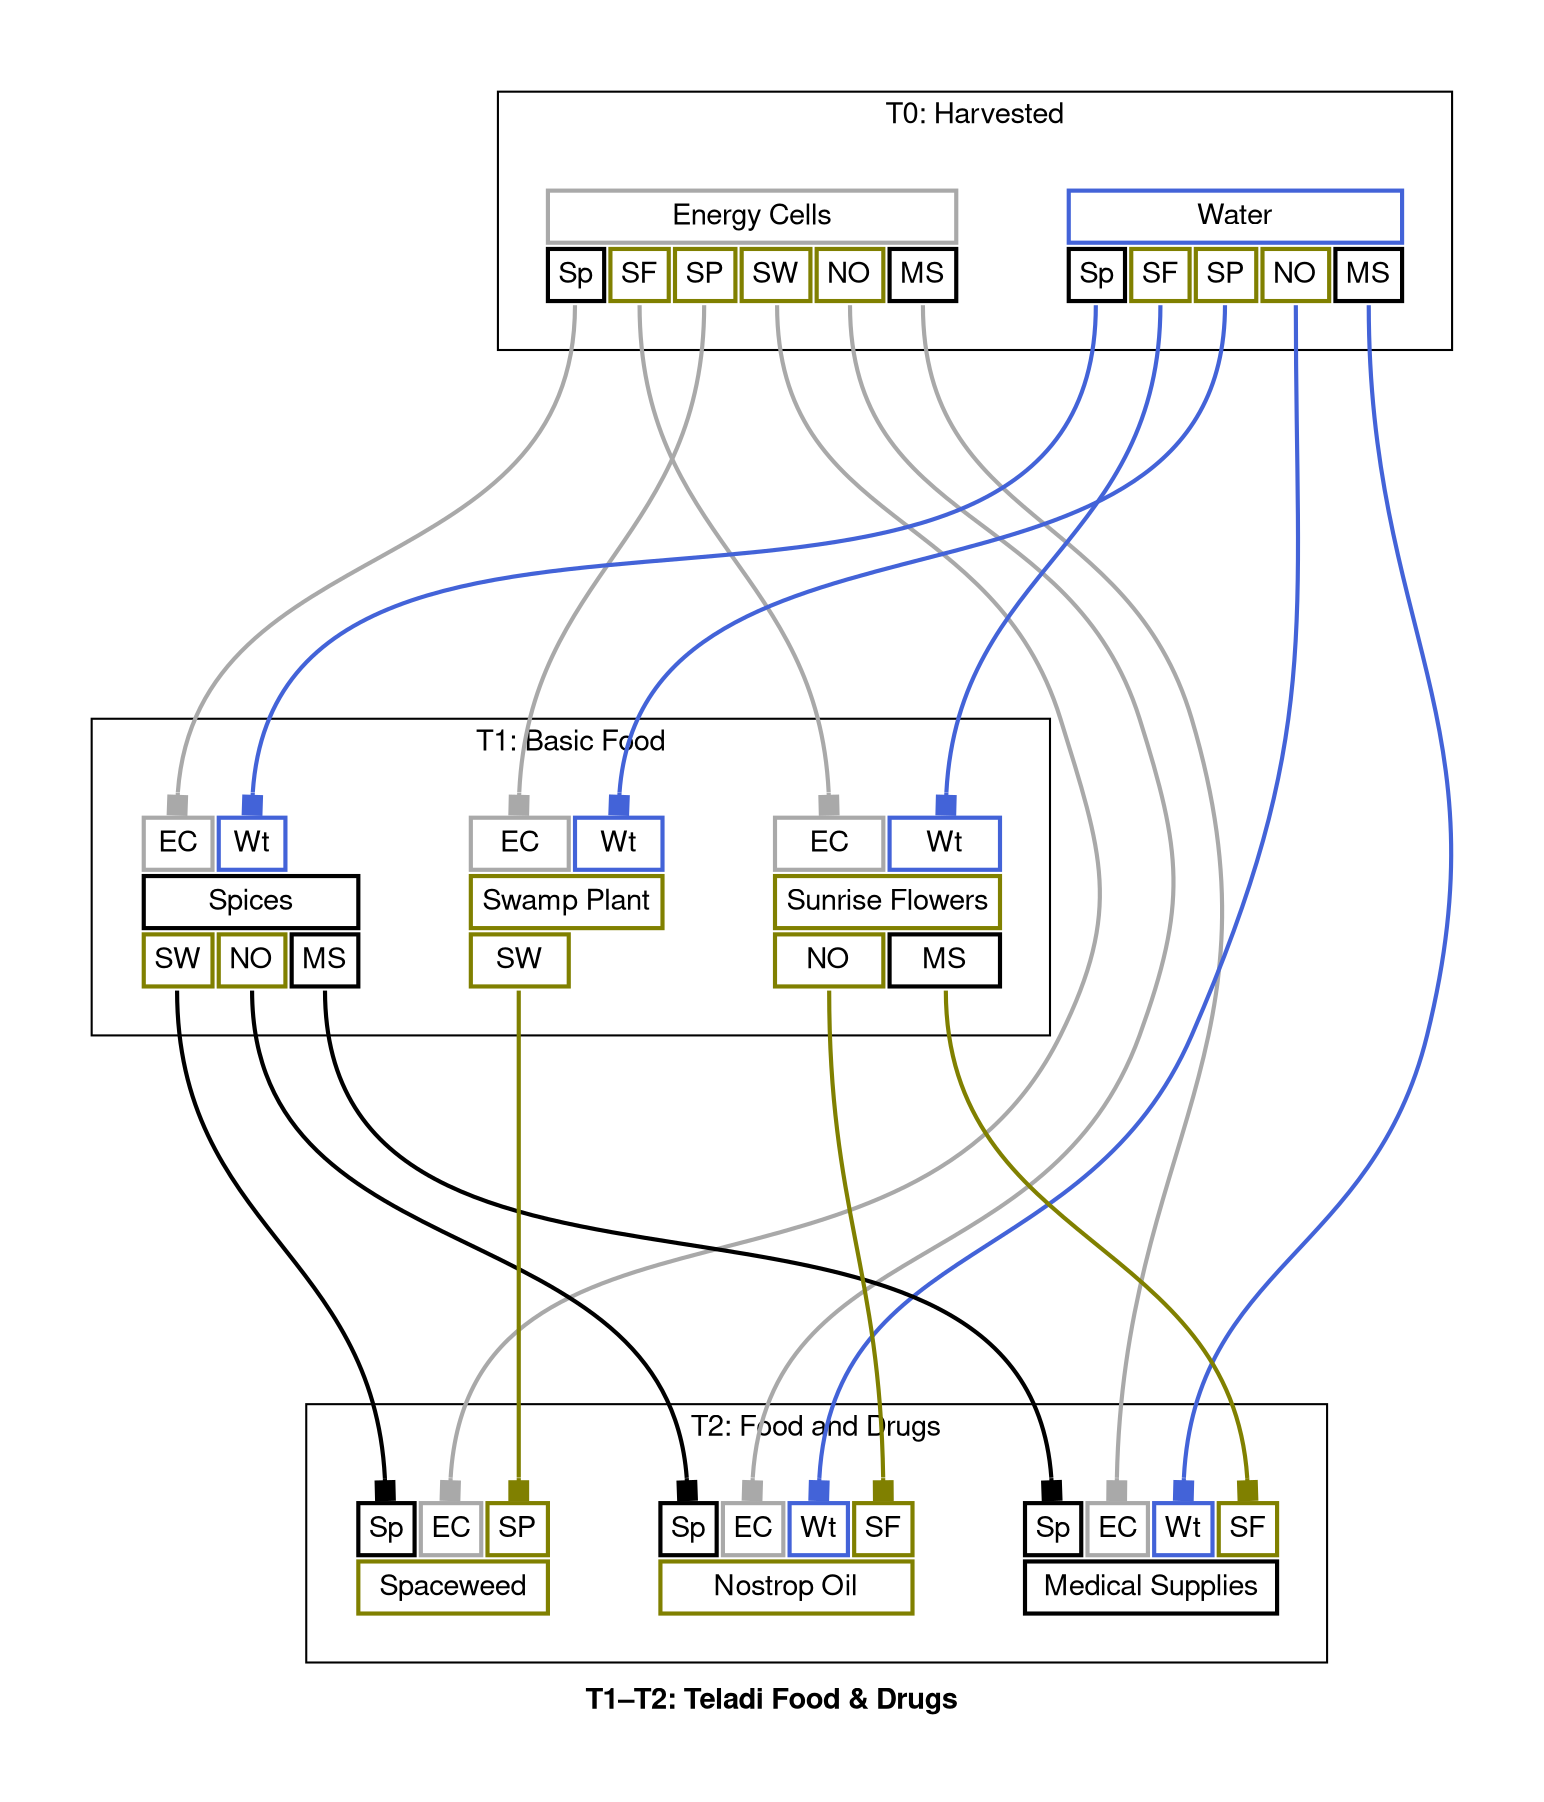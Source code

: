 digraph "X4 Economy" {
	edge [arrowType=normal]
	compound=true fontname="Helvetica,Arial,sans-serif"
	label=<<b>T1–T2: Teladi Food &amp; Drugs</b>>
	graph [nodesep=0.3 pad=0.5 ranksep=3]
	node [color=slategray1 fontname="Helvetica,Arial,sans-serif" margin=0.2 penwidth=2.0 shape=plaintext]
	edge [arrowhead=normal arrowsize=1.0 fontname="Helvetica,Arial,sans-serif" headport=n penwidth=2.0 tailport=s]
	subgraph 0 {
		cluster=true label="T0: Harvested"
		energy_cells [label=<<table border="0" cellborder="2" cellpadding="4" cellspacing="1" fixedsize="false" id="energy_cells" port="output">
  
  <tr>
    <td align="text" bgcolor="white" color="#a9a9a9" colspan="6">Energy Cells</td>
  </tr>
  
    <tr>
      
        <td align="text" bgcolor="white" color="#000000" port="spices">Sp</td>
      
        <td align="text" bgcolor="white" color="#808000" port="sunrise_flowers">SF</td>
      
        <td align="text" bgcolor="white" color="#808000" port="swamp_plant">SP</td>
      
        <td align="text" bgcolor="white" color="#808000" port="spaceweed">SW</td>
      
        <td align="text" bgcolor="white" color="#808000" port="nostrop_oil">NO</td>
      
        <td align="text" bgcolor="white" color="#000000" port="medical_supplies">MS</td>
      
    </tr>
  
</table>>]
		water [label=<<table border="0" cellborder="2" cellpadding="4" cellspacing="1" fixedsize="false" id="water" port="output">
  
  <tr>
    <td align="text" bgcolor="white" color="#4363d8" colspan="5">Water</td>
  </tr>
  
    <tr>
      
        <td align="text" bgcolor="white" color="#000000" port="spices">Sp</td>
      
        <td align="text" bgcolor="white" color="#808000" port="sunrise_flowers">SF</td>
      
        <td align="text" bgcolor="white" color="#808000" port="swamp_plant">SP</td>
      
        <td align="text" bgcolor="white" color="#808000" port="nostrop_oil">NO</td>
      
        <td align="text" bgcolor="white" color="#000000" port="medical_supplies">MS</td>
      
    </tr>
  
</table>>]
	}
	subgraph 1 {
		cluster=true label="T1: Basic Food"
		spices [label=<<table border="0" cellborder="2" cellpadding="4" cellspacing="1" fixedsize="false" id="spices" port="output">
  
    <tr>
      
        <td align="text" bgcolor="white" color="#a9a9a9" port="energy_cells">EC</td>
      
        <td align="text" bgcolor="white" color="#4363d8" port="water">Wt</td>
      
    </tr>
  
  <tr>
    <td align="text" bgcolor="white" color="#000000" colspan="3">Spices</td>
  </tr>
  
    <tr>
      
        <td align="text" bgcolor="white" color="#808000" port="spaceweed">SW</td>
      
        <td align="text" bgcolor="white" color="#808000" port="nostrop_oil">NO</td>
      
        <td align="text" bgcolor="white" color="#000000" port="medical_supplies">MS</td>
      
    </tr>
  
</table>>]
		sunrise_flowers [label=<<table border="0" cellborder="2" cellpadding="4" cellspacing="1" fixedsize="false" id="sunrise_flowers" port="output">
  
    <tr>
      
        <td align="text" bgcolor="white" color="#a9a9a9" port="energy_cells">EC</td>
      
        <td align="text" bgcolor="white" color="#4363d8" port="water">Wt</td>
      
    </tr>
  
  <tr>
    <td align="text" bgcolor="white" color="#808000" colspan="2">Sunrise Flowers</td>
  </tr>
  
    <tr>
      
        <td align="text" bgcolor="white" color="#808000" port="nostrop_oil">NO</td>
      
        <td align="text" bgcolor="white" color="#000000" port="medical_supplies">MS</td>
      
    </tr>
  
</table>>]
		swamp_plant [label=<<table border="0" cellborder="2" cellpadding="4" cellspacing="1" fixedsize="false" id="swamp_plant" port="output">
  
    <tr>
      
        <td align="text" bgcolor="white" color="#a9a9a9" port="energy_cells">EC</td>
      
        <td align="text" bgcolor="white" color="#4363d8" port="water">Wt</td>
      
    </tr>
  
  <tr>
    <td align="text" bgcolor="white" color="#808000" colspan="2">Swamp Plant</td>
  </tr>
  
    <tr>
      
        <td align="text" bgcolor="white" color="#808000" port="spaceweed">SW</td>
      
    </tr>
  
</table>>]
	}
	subgraph 2 {
		cluster=true label="T2: Food and Drugs"
		medical_supplies [label=<<table border="0" cellborder="2" cellpadding="4" cellspacing="1" fixedsize="false" id="medical_supplies" port="output">
  
    <tr>
      
        <td align="text" bgcolor="white" color="#000000" port="spices">Sp</td>
      
        <td align="text" bgcolor="white" color="#a9a9a9" port="energy_cells">EC</td>
      
        <td align="text" bgcolor="white" color="#4363d8" port="water">Wt</td>
      
        <td align="text" bgcolor="white" color="#808000" port="sunrise_flowers">SF</td>
      
    </tr>
  
  <tr>
    <td align="text" bgcolor="white" color="#000000" colspan="4">Medical Supplies</td>
  </tr>
  
</table>>]
		nostrop_oil [label=<<table border="0" cellborder="2" cellpadding="4" cellspacing="1" fixedsize="false" id="nostrop_oil" port="output">
  
    <tr>
      
        <td align="text" bgcolor="white" color="#000000" port="spices">Sp</td>
      
        <td align="text" bgcolor="white" color="#a9a9a9" port="energy_cells">EC</td>
      
        <td align="text" bgcolor="white" color="#4363d8" port="water">Wt</td>
      
        <td align="text" bgcolor="white" color="#808000" port="sunrise_flowers">SF</td>
      
    </tr>
  
  <tr>
    <td align="text" bgcolor="white" color="#808000" colspan="4">Nostrop Oil</td>
  </tr>
  
</table>>]
		spaceweed [label=<<table border="0" cellborder="2" cellpadding="4" cellspacing="1" fixedsize="false" id="spaceweed" port="output">
  
    <tr>
      
        <td align="text" bgcolor="white" color="#000000" port="spices">Sp</td>
      
        <td align="text" bgcolor="white" color="#a9a9a9" port="energy_cells">EC</td>
      
        <td align="text" bgcolor="white" color="#808000" port="swamp_plant">SP</td>
      
    </tr>
  
  <tr>
    <td align="text" bgcolor="white" color="#808000" colspan="3">Spaceweed</td>
  </tr>
  
</table>>]
	}
	energy_cells:spices:s -> spices:energy_cells:n [arrowhead=box color="#a9a9a9" weight=1.0]
	water:spices:s -> spices:water:n [arrowhead=box color="#4363d8" weight=1.0]
	energy_cells:sunrise_flowers:s -> sunrise_flowers:energy_cells:n [arrowhead=box color="#a9a9a9" weight=1.0]
	water:sunrise_flowers:s -> sunrise_flowers:water:n [arrowhead=box color="#4363d8" weight=1.0]
	energy_cells:swamp_plant:s -> swamp_plant:energy_cells:n [arrowhead=box color="#a9a9a9" weight=1.0]
	water:swamp_plant:s -> swamp_plant:water:n [arrowhead=box color="#4363d8" weight=1.0]
	energy_cells:spaceweed:s -> spaceweed:energy_cells:n [arrowhead=box color="#a9a9a9" weight=1.0]
	spices:spaceweed:s -> spaceweed:spices:n [arrowhead=box color="#000000" weight=1.0]
	swamp_plant:spaceweed:s -> spaceweed:swamp_plant:n [arrowhead=box color="#808000" weight=1.0]
	energy_cells:nostrop_oil:s -> nostrop_oil:energy_cells:n [arrowhead=box color="#a9a9a9" weight=1.0]
	spices:nostrop_oil:s -> nostrop_oil:spices:n [arrowhead=box color="#000000" weight=1.0]
	sunrise_flowers:nostrop_oil:s -> nostrop_oil:sunrise_flowers:n [arrowhead=box color="#808000" weight=1.0]
	water:nostrop_oil:s -> nostrop_oil:water:n [arrowhead=box color="#4363d8" weight=1.0]
	energy_cells:medical_supplies:s -> medical_supplies:energy_cells:n [arrowhead=box color="#a9a9a9" weight=1.0]
	spices:medical_supplies:s -> medical_supplies:spices:n [arrowhead=box color="#000000" weight=1.0]
	sunrise_flowers:medical_supplies:s -> medical_supplies:sunrise_flowers:n [arrowhead=box color="#808000" weight=1.0]
	water:medical_supplies:s -> medical_supplies:water:n [arrowhead=box color="#4363d8" weight=1.0]
}
